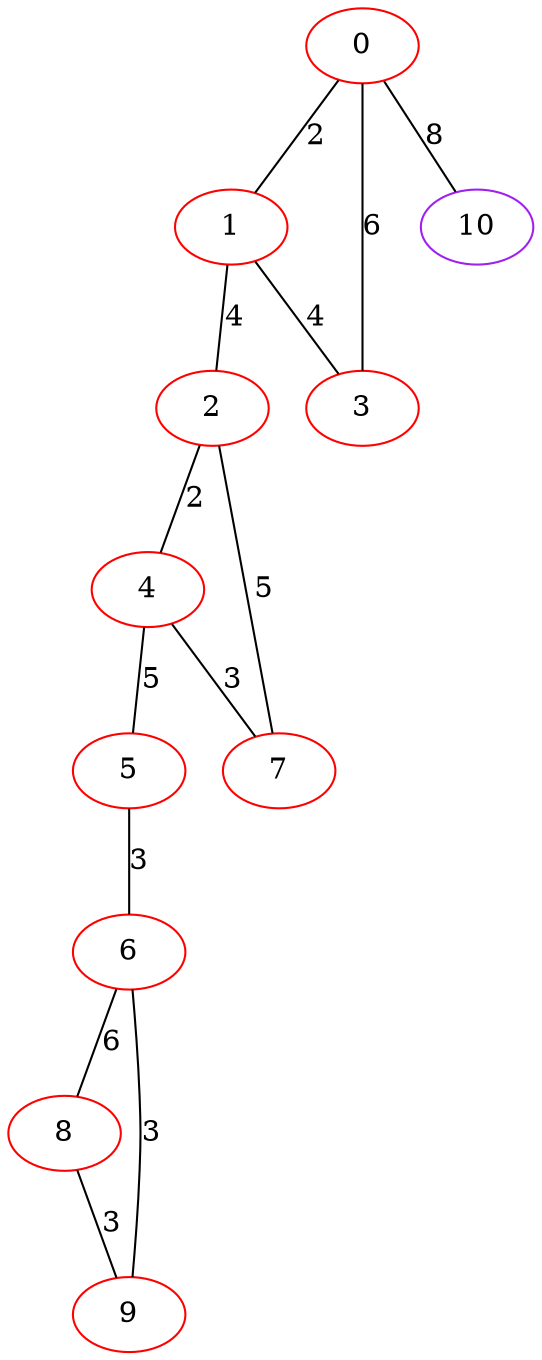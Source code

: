 graph "" {
0 [color=red, weight=1];
1 [color=red, weight=1];
2 [color=red, weight=1];
3 [color=red, weight=1];
4 [color=red, weight=1];
5 [color=red, weight=1];
6 [color=red, weight=1];
7 [color=red, weight=1];
8 [color=red, weight=1];
9 [color=red, weight=1];
10 [color=purple, weight=4];
0 -- 1  [key=0, label=2];
0 -- 10  [key=0, label=8];
0 -- 3  [key=0, label=6];
1 -- 2  [key=0, label=4];
1 -- 3  [key=0, label=4];
2 -- 4  [key=0, label=2];
2 -- 7  [key=0, label=5];
4 -- 5  [key=0, label=5];
4 -- 7  [key=0, label=3];
5 -- 6  [key=0, label=3];
6 -- 8  [key=0, label=6];
6 -- 9  [key=0, label=3];
8 -- 9  [key=0, label=3];
}
